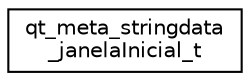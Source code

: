 digraph "Graphical Class Hierarchy"
{
 // LATEX_PDF_SIZE
  edge [fontname="Helvetica",fontsize="10",labelfontname="Helvetica",labelfontsize="10"];
  node [fontname="Helvetica",fontsize="10",shape=record];
  rankdir="LR";
  Node0 [label="qt_meta_stringdata\l_janelaInicial_t",height=0.2,width=0.4,color="black", fillcolor="white", style="filled",URL="$structqt__meta__stringdata__janela_inicial__t.html",tooltip=" "];
}
